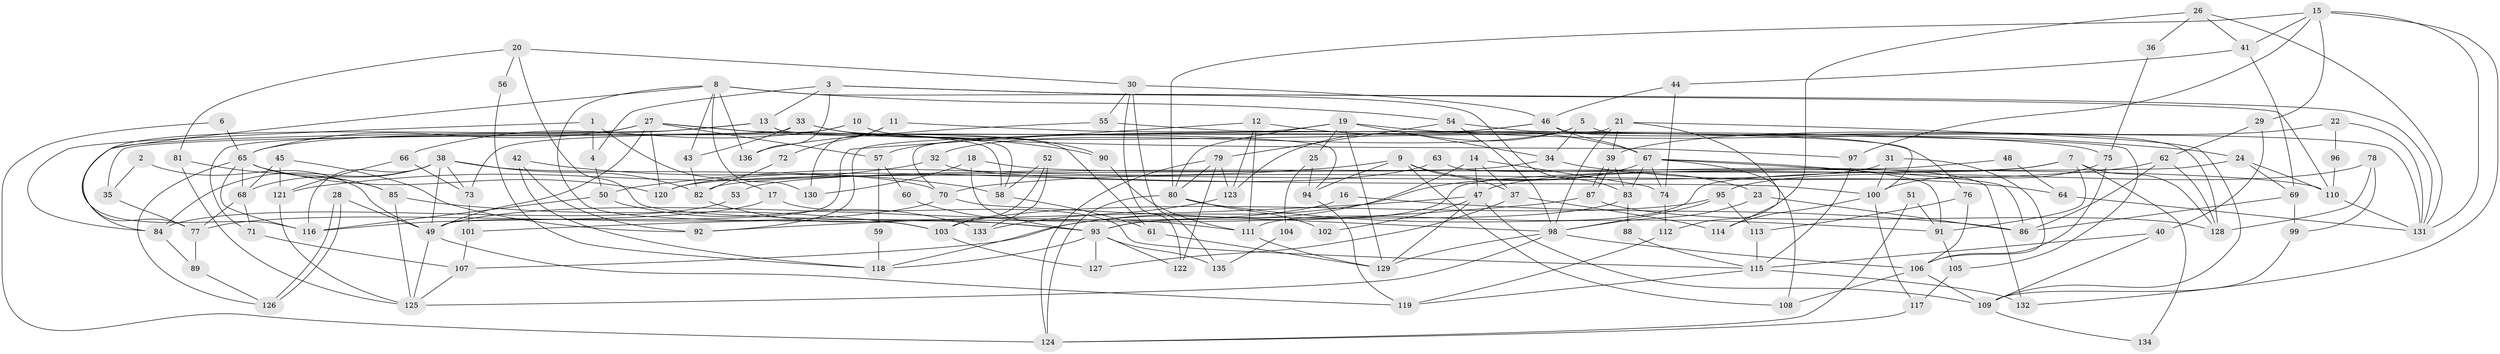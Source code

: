 // Generated by graph-tools (version 1.1) at 2025/11/02/27/25 16:11:20]
// undirected, 136 vertices, 272 edges
graph export_dot {
graph [start="1"]
  node [color=gray90,style=filled];
  1;
  2;
  3;
  4;
  5;
  6;
  7;
  8;
  9;
  10;
  11;
  12;
  13;
  14;
  15;
  16;
  17;
  18;
  19;
  20;
  21;
  22;
  23;
  24;
  25;
  26;
  27;
  28;
  29;
  30;
  31;
  32;
  33;
  34;
  35;
  36;
  37;
  38;
  39;
  40;
  41;
  42;
  43;
  44;
  45;
  46;
  47;
  48;
  49;
  50;
  51;
  52;
  53;
  54;
  55;
  56;
  57;
  58;
  59;
  60;
  61;
  62;
  63;
  64;
  65;
  66;
  67;
  68;
  69;
  70;
  71;
  72;
  73;
  74;
  75;
  76;
  77;
  78;
  79;
  80;
  81;
  82;
  83;
  84;
  85;
  86;
  87;
  88;
  89;
  90;
  91;
  92;
  93;
  94;
  95;
  96;
  97;
  98;
  99;
  100;
  101;
  102;
  103;
  104;
  105;
  106;
  107;
  108;
  109;
  110;
  111;
  112;
  113;
  114;
  115;
  116;
  117;
  118;
  119;
  120;
  121;
  122;
  123;
  124;
  125;
  126;
  127;
  128;
  129;
  130;
  131;
  132;
  133;
  134;
  135;
  136;
  1 -- 84;
  1 -- 4;
  1 -- 17;
  2 -- 35;
  2 -- 49;
  3 -- 110;
  3 -- 136;
  3 -- 4;
  3 -- 13;
  3 -- 131;
  4 -- 50;
  5 -- 34;
  5 -- 131;
  5 -- 32;
  5 -- 123;
  6 -- 124;
  6 -- 65;
  7 -- 128;
  7 -- 47;
  7 -- 53;
  7 -- 91;
  7 -- 134;
  8 -- 116;
  8 -- 83;
  8 -- 43;
  8 -- 54;
  8 -- 103;
  8 -- 130;
  8 -- 136;
  9 -- 94;
  9 -- 37;
  9 -- 23;
  9 -- 50;
  9 -- 108;
  10 -- 66;
  10 -- 97;
  10 -- 73;
  10 -- 76;
  11 -- 75;
  11 -- 130;
  11 -- 72;
  12 -- 123;
  12 -- 111;
  12 -- 49;
  12 -- 67;
  13 -- 84;
  13 -- 58;
  13 -- 65;
  13 -- 94;
  14 -- 37;
  14 -- 74;
  14 -- 47;
  14 -- 118;
  15 -- 29;
  15 -- 80;
  15 -- 41;
  15 -- 97;
  15 -- 131;
  15 -- 132;
  16 -- 49;
  16 -- 86;
  17 -- 115;
  17 -- 116;
  18 -- 93;
  18 -- 110;
  18 -- 130;
  19 -- 80;
  19 -- 92;
  19 -- 24;
  19 -- 25;
  19 -- 34;
  19 -- 129;
  20 -- 93;
  20 -- 81;
  20 -- 30;
  20 -- 56;
  21 -- 98;
  21 -- 109;
  21 -- 35;
  21 -- 39;
  21 -- 114;
  22 -- 131;
  22 -- 39;
  22 -- 96;
  23 -- 98;
  23 -- 86;
  24 -- 111;
  24 -- 69;
  24 -- 110;
  25 -- 94;
  25 -- 104;
  26 -- 41;
  26 -- 131;
  26 -- 36;
  26 -- 112;
  27 -- 58;
  27 -- 77;
  27 -- 49;
  27 -- 57;
  27 -- 65;
  27 -- 90;
  27 -- 120;
  28 -- 126;
  28 -- 126;
  28 -- 49;
  29 -- 62;
  29 -- 40;
  30 -- 46;
  30 -- 55;
  30 -- 122;
  30 -- 135;
  31 -- 120;
  31 -- 100;
  31 -- 106;
  32 -- 121;
  32 -- 100;
  33 -- 71;
  33 -- 43;
  33 -- 61;
  33 -- 90;
  34 -- 82;
  34 -- 64;
  35 -- 77;
  36 -- 75;
  37 -- 127;
  37 -- 114;
  38 -- 49;
  38 -- 116;
  38 -- 68;
  38 -- 70;
  38 -- 73;
  38 -- 82;
  38 -- 84;
  39 -- 87;
  39 -- 87;
  39 -- 83;
  40 -- 115;
  40 -- 109;
  41 -- 69;
  41 -- 44;
  42 -- 58;
  42 -- 118;
  42 -- 92;
  43 -- 82;
  44 -- 46;
  44 -- 74;
  45 -- 68;
  45 -- 92;
  45 -- 121;
  46 -- 67;
  46 -- 70;
  46 -- 57;
  46 -- 128;
  47 -- 109;
  47 -- 92;
  47 -- 102;
  47 -- 129;
  48 -- 93;
  48 -- 64;
  49 -- 119;
  49 -- 125;
  50 -- 116;
  50 -- 133;
  51 -- 91;
  51 -- 124;
  52 -- 103;
  52 -- 58;
  52 -- 133;
  53 -- 84;
  54 -- 98;
  54 -- 79;
  54 -- 100;
  55 -- 105;
  55 -- 136;
  56 -- 118;
  57 -- 59;
  57 -- 60;
  58 -- 61;
  59 -- 118;
  60 -- 111;
  61 -- 129;
  62 -- 70;
  62 -- 86;
  62 -- 128;
  63 -- 132;
  63 -- 120;
  64 -- 131;
  65 -- 68;
  65 -- 85;
  65 -- 116;
  65 -- 120;
  65 -- 126;
  66 -- 121;
  66 -- 73;
  67 -- 107;
  67 -- 74;
  67 -- 83;
  67 -- 86;
  67 -- 91;
  67 -- 108;
  68 -- 71;
  68 -- 77;
  69 -- 86;
  69 -- 99;
  70 -- 98;
  70 -- 77;
  71 -- 107;
  72 -- 82;
  73 -- 101;
  74 -- 112;
  75 -- 100;
  75 -- 106;
  76 -- 106;
  76 -- 113;
  77 -- 89;
  78 -- 128;
  78 -- 95;
  78 -- 99;
  79 -- 123;
  79 -- 80;
  79 -- 122;
  79 -- 124;
  80 -- 91;
  80 -- 102;
  80 -- 124;
  81 -- 85;
  81 -- 125;
  82 -- 93;
  83 -- 88;
  83 -- 93;
  84 -- 89;
  85 -- 125;
  85 -- 103;
  87 -- 128;
  87 -- 101;
  88 -- 115;
  89 -- 126;
  90 -- 111;
  91 -- 105;
  93 -- 122;
  93 -- 118;
  93 -- 127;
  93 -- 135;
  94 -- 119;
  95 -- 103;
  95 -- 98;
  95 -- 113;
  96 -- 110;
  97 -- 115;
  98 -- 129;
  98 -- 106;
  98 -- 125;
  99 -- 109;
  100 -- 114;
  100 -- 117;
  101 -- 107;
  103 -- 127;
  104 -- 135;
  105 -- 117;
  106 -- 108;
  106 -- 109;
  107 -- 125;
  109 -- 134;
  110 -- 131;
  111 -- 129;
  112 -- 119;
  113 -- 115;
  115 -- 119;
  115 -- 132;
  117 -- 124;
  121 -- 125;
  123 -- 133;
}

